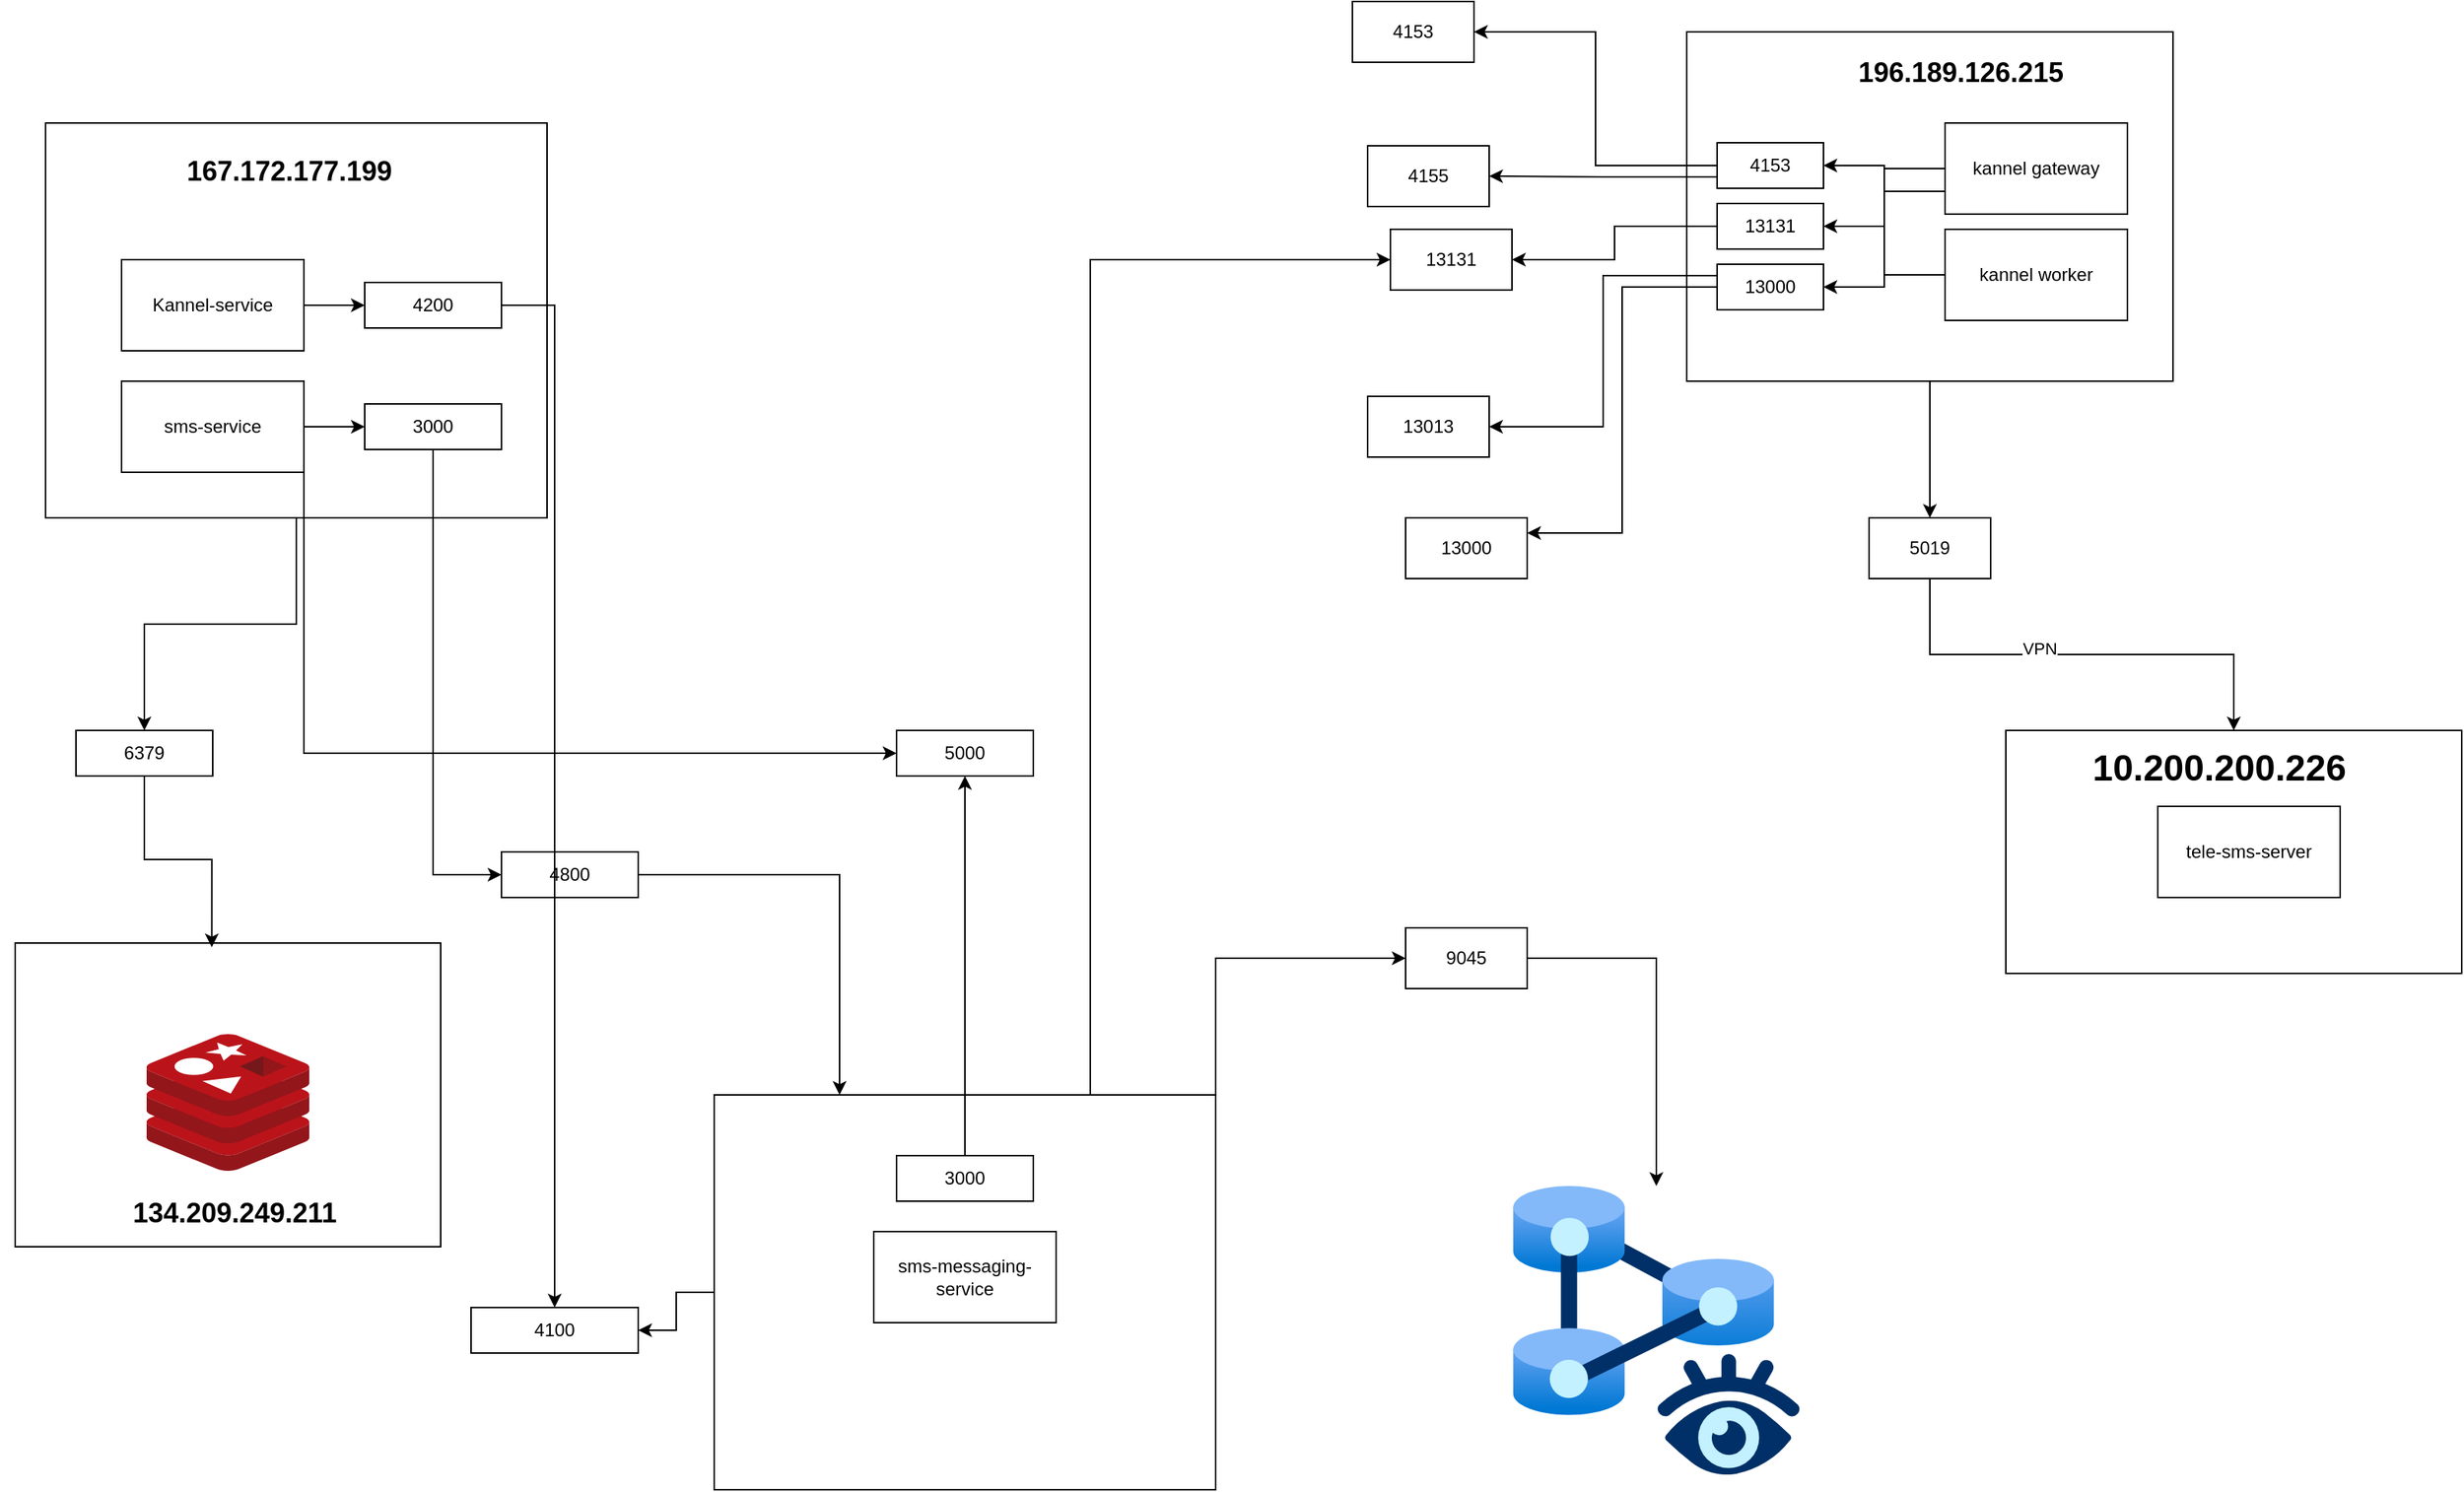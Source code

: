 <mxfile version="24.8.3">
  <diagram name="Page-1" id="TbZtthQ5-eUh3UXo095x">
    <mxGraphModel dx="3364" dy="1240" grid="1" gridSize="10" guides="1" tooltips="1" connect="1" arrows="1" fold="1" page="1" pageScale="1" pageWidth="850" pageHeight="1100" math="0" shadow="0">
      <root>
        <mxCell id="0" />
        <mxCell id="1" parent="0" />
        <mxCell id="Vjc0g-X-Gko_kS8MleXu-80" value="4153" style="rounded=0;whiteSpace=wrap;html=1;" vertex="1" parent="1">
          <mxGeometry x="120" y="570" width="80" height="40" as="geometry" />
        </mxCell>
        <mxCell id="Vjc0g-X-Gko_kS8MleXu-81" value="13131" style="rounded=0;whiteSpace=wrap;html=1;" vertex="1" parent="1">
          <mxGeometry x="145" y="720" width="80" height="40" as="geometry" />
        </mxCell>
        <mxCell id="Vjc0g-X-Gko_kS8MleXu-82" value="4155" style="rounded=0;whiteSpace=wrap;html=1;" vertex="1" parent="1">
          <mxGeometry x="130" y="665" width="80" height="40" as="geometry" />
        </mxCell>
        <mxCell id="Vjc0g-X-Gko_kS8MleXu-83" value="" style="group" vertex="1" connectable="0" parent="1">
          <mxGeometry x="340" y="590" width="320" height="230" as="geometry" />
        </mxCell>
        <mxCell id="Vjc0g-X-Gko_kS8MleXu-84" value="" style="rounded=0;whiteSpace=wrap;html=1;" vertex="1" parent="Vjc0g-X-Gko_kS8MleXu-83">
          <mxGeometry width="320" height="230" as="geometry" />
        </mxCell>
        <mxCell id="Vjc0g-X-Gko_kS8MleXu-85" style="edgeStyle=orthogonalEdgeStyle;rounded=0;orthogonalLoop=1;jettySize=auto;html=1;exitX=0;exitY=0.75;exitDx=0;exitDy=0;entryX=1;entryY=0.5;entryDx=0;entryDy=0;" edge="1" parent="Vjc0g-X-Gko_kS8MleXu-83" source="Vjc0g-X-Gko_kS8MleXu-87" target="Vjc0g-X-Gko_kS8MleXu-94">
          <mxGeometry relative="1" as="geometry" />
        </mxCell>
        <mxCell id="Vjc0g-X-Gko_kS8MleXu-86" style="edgeStyle=orthogonalEdgeStyle;rounded=0;orthogonalLoop=1;jettySize=auto;html=1;exitX=0;exitY=0.5;exitDx=0;exitDy=0;entryX=1;entryY=0.5;entryDx=0;entryDy=0;" edge="1" parent="Vjc0g-X-Gko_kS8MleXu-83" source="Vjc0g-X-Gko_kS8MleXu-87" target="Vjc0g-X-Gko_kS8MleXu-93">
          <mxGeometry relative="1" as="geometry" />
        </mxCell>
        <mxCell id="Vjc0g-X-Gko_kS8MleXu-87" value="kannel gateway" style="rounded=0;whiteSpace=wrap;html=1;" vertex="1" parent="Vjc0g-X-Gko_kS8MleXu-83">
          <mxGeometry x="170" y="60" width="120" height="60" as="geometry" />
        </mxCell>
        <mxCell id="Vjc0g-X-Gko_kS8MleXu-88" style="edgeStyle=orthogonalEdgeStyle;rounded=0;orthogonalLoop=1;jettySize=auto;html=1;entryX=1;entryY=0.5;entryDx=0;entryDy=0;" edge="1" parent="Vjc0g-X-Gko_kS8MleXu-83" source="Vjc0g-X-Gko_kS8MleXu-89" target="Vjc0g-X-Gko_kS8MleXu-92">
          <mxGeometry relative="1" as="geometry" />
        </mxCell>
        <mxCell id="Vjc0g-X-Gko_kS8MleXu-89" value="kannel worker" style="rounded=0;whiteSpace=wrap;html=1;" vertex="1" parent="Vjc0g-X-Gko_kS8MleXu-83">
          <mxGeometry x="170" y="130" width="120" height="60" as="geometry" />
        </mxCell>
        <mxCell id="Vjc0g-X-Gko_kS8MleXu-90" value="&lt;font style=&quot;font-size: 18px;&quot;&gt;196.189.126.215&lt;/font&gt;" style="text;strokeColor=none;fillColor=none;html=1;fontSize=24;fontStyle=1;verticalAlign=middle;align=center;" vertex="1" parent="Vjc0g-X-Gko_kS8MleXu-83">
          <mxGeometry x="130" y="10" width="100" height="30" as="geometry" />
        </mxCell>
        <mxCell id="Vjc0g-X-Gko_kS8MleXu-91" value="" style="group" vertex="1" connectable="0" parent="Vjc0g-X-Gko_kS8MleXu-83">
          <mxGeometry x="20" y="73" width="70" height="110" as="geometry" />
        </mxCell>
        <mxCell id="Vjc0g-X-Gko_kS8MleXu-92" value="4153" style="rounded=0;whiteSpace=wrap;html=1;" vertex="1" parent="Vjc0g-X-Gko_kS8MleXu-91">
          <mxGeometry width="70" height="30" as="geometry" />
        </mxCell>
        <mxCell id="Vjc0g-X-Gko_kS8MleXu-93" value="13131" style="rounded=0;whiteSpace=wrap;html=1;" vertex="1" parent="Vjc0g-X-Gko_kS8MleXu-91">
          <mxGeometry y="40" width="70" height="30" as="geometry" />
        </mxCell>
        <mxCell id="Vjc0g-X-Gko_kS8MleXu-94" value="13000" style="rounded=0;whiteSpace=wrap;html=1;" vertex="1" parent="Vjc0g-X-Gko_kS8MleXu-91">
          <mxGeometry y="80" width="70" height="30" as="geometry" />
        </mxCell>
        <mxCell id="Vjc0g-X-Gko_kS8MleXu-95" value="13000" style="rounded=0;whiteSpace=wrap;html=1;" vertex="1" parent="1">
          <mxGeometry x="155" y="910" width="80" height="40" as="geometry" />
        </mxCell>
        <mxCell id="Vjc0g-X-Gko_kS8MleXu-96" value="13013" style="rounded=0;whiteSpace=wrap;html=1;" vertex="1" parent="1">
          <mxGeometry x="130" y="830" width="80" height="40" as="geometry" />
        </mxCell>
        <mxCell id="Vjc0g-X-Gko_kS8MleXu-97" style="edgeStyle=orthogonalEdgeStyle;rounded=0;orthogonalLoop=1;jettySize=auto;html=1;entryX=1;entryY=0.5;entryDx=0;entryDy=0;" edge="1" parent="1" source="Vjc0g-X-Gko_kS8MleXu-92" target="Vjc0g-X-Gko_kS8MleXu-80">
          <mxGeometry relative="1" as="geometry">
            <mxPoint x="235" y="580" as="targetPoint" />
          </mxGeometry>
        </mxCell>
        <mxCell id="Vjc0g-X-Gko_kS8MleXu-98" style="edgeStyle=orthogonalEdgeStyle;rounded=0;orthogonalLoop=1;jettySize=auto;html=1;exitX=0;exitY=0.75;exitDx=0;exitDy=0;entryX=1;entryY=0.5;entryDx=0;entryDy=0;" edge="1" parent="1" source="Vjc0g-X-Gko_kS8MleXu-92" target="Vjc0g-X-Gko_kS8MleXu-82">
          <mxGeometry relative="1" as="geometry" />
        </mxCell>
        <mxCell id="Vjc0g-X-Gko_kS8MleXu-99" style="edgeStyle=orthogonalEdgeStyle;rounded=0;orthogonalLoop=1;jettySize=auto;html=1;entryX=1;entryY=0.25;entryDx=0;entryDy=0;" edge="1" parent="1" source="Vjc0g-X-Gko_kS8MleXu-94" target="Vjc0g-X-Gko_kS8MleXu-95">
          <mxGeometry relative="1" as="geometry" />
        </mxCell>
        <mxCell id="Vjc0g-X-Gko_kS8MleXu-100" style="edgeStyle=orthogonalEdgeStyle;rounded=0;orthogonalLoop=1;jettySize=auto;html=1;exitX=0;exitY=0.25;exitDx=0;exitDy=0;entryX=1;entryY=0.5;entryDx=0;entryDy=0;" edge="1" parent="1" source="Vjc0g-X-Gko_kS8MleXu-94" target="Vjc0g-X-Gko_kS8MleXu-96">
          <mxGeometry relative="1" as="geometry" />
        </mxCell>
        <mxCell id="Vjc0g-X-Gko_kS8MleXu-101" style="edgeStyle=orthogonalEdgeStyle;rounded=0;orthogonalLoop=1;jettySize=auto;html=1;exitX=0;exitY=0.5;exitDx=0;exitDy=0;" edge="1" parent="1" source="Vjc0g-X-Gko_kS8MleXu-93" target="Vjc0g-X-Gko_kS8MleXu-81">
          <mxGeometry relative="1" as="geometry" />
        </mxCell>
        <mxCell id="Vjc0g-X-Gko_kS8MleXu-102" value="5019" style="rounded=0;whiteSpace=wrap;html=1;" vertex="1" parent="1">
          <mxGeometry x="460" y="910" width="80" height="40" as="geometry" />
        </mxCell>
        <mxCell id="Vjc0g-X-Gko_kS8MleXu-103" style="edgeStyle=orthogonalEdgeStyle;rounded=0;orthogonalLoop=1;jettySize=auto;html=1;exitX=0.5;exitY=1;exitDx=0;exitDy=0;entryX=0.5;entryY=0;entryDx=0;entryDy=0;" edge="1" parent="1" source="Vjc0g-X-Gko_kS8MleXu-84" target="Vjc0g-X-Gko_kS8MleXu-102">
          <mxGeometry relative="1" as="geometry" />
        </mxCell>
        <mxCell id="Vjc0g-X-Gko_kS8MleXu-118" style="edgeStyle=orthogonalEdgeStyle;rounded=0;orthogonalLoop=1;jettySize=auto;html=1;exitX=0.5;exitY=1;exitDx=0;exitDy=0;entryX=0.5;entryY=0;entryDx=0;entryDy=0;" edge="1" parent="1" source="Vjc0g-X-Gko_kS8MleXu-104" target="Vjc0g-X-Gko_kS8MleXu-117">
          <mxGeometry relative="1" as="geometry" />
        </mxCell>
        <mxCell id="Vjc0g-X-Gko_kS8MleXu-107" value="" style="group" vertex="1" connectable="0" parent="1">
          <mxGeometry x="550" y="1050" width="300" height="160" as="geometry" />
        </mxCell>
        <mxCell id="Vjc0g-X-Gko_kS8MleXu-108" value="" style="rounded=0;whiteSpace=wrap;html=1;" vertex="1" parent="Vjc0g-X-Gko_kS8MleXu-107">
          <mxGeometry width="300" height="160" as="geometry" />
        </mxCell>
        <mxCell id="Vjc0g-X-Gko_kS8MleXu-109" value="10.200.200.226" style="text;strokeColor=none;fillColor=none;html=1;fontSize=24;fontStyle=1;verticalAlign=middle;align=center;" vertex="1" parent="Vjc0g-X-Gko_kS8MleXu-107">
          <mxGeometry x="90" y="10" width="100" height="30" as="geometry" />
        </mxCell>
        <mxCell id="Vjc0g-X-Gko_kS8MleXu-110" value="tele-sms-server" style="rounded=0;whiteSpace=wrap;html=1;" vertex="1" parent="Vjc0g-X-Gko_kS8MleXu-107">
          <mxGeometry x="100" y="50" width="120" height="60" as="geometry" />
        </mxCell>
        <mxCell id="Vjc0g-X-Gko_kS8MleXu-111" style="edgeStyle=orthogonalEdgeStyle;rounded=0;orthogonalLoop=1;jettySize=auto;html=1;exitX=0.5;exitY=1;exitDx=0;exitDy=0;entryX=0.5;entryY=0;entryDx=0;entryDy=0;" edge="1" parent="1" source="Vjc0g-X-Gko_kS8MleXu-102" target="Vjc0g-X-Gko_kS8MleXu-108">
          <mxGeometry relative="1" as="geometry" />
        </mxCell>
        <mxCell id="Vjc0g-X-Gko_kS8MleXu-112" value="VPN" style="edgeLabel;html=1;align=center;verticalAlign=middle;resizable=0;points=[];" vertex="1" connectable="0" parent="Vjc0g-X-Gko_kS8MleXu-111">
          <mxGeometry x="-0.191" y="4" relative="1" as="geometry">
            <mxPoint as="offset" />
          </mxGeometry>
        </mxCell>
        <mxCell id="Vjc0g-X-Gko_kS8MleXu-115" value="" style="group" vertex="1" connectable="0" parent="1">
          <mxGeometry x="-770" y="1190" width="437.14" height="200" as="geometry" />
        </mxCell>
        <mxCell id="Vjc0g-X-Gko_kS8MleXu-122" value="" style="group" vertex="1" connectable="0" parent="Vjc0g-X-Gko_kS8MleXu-115">
          <mxGeometry x="10" width="280" height="200" as="geometry" />
        </mxCell>
        <mxCell id="Vjc0g-X-Gko_kS8MleXu-114" value="" style="rounded=0;whiteSpace=wrap;html=1;" vertex="1" parent="Vjc0g-X-Gko_kS8MleXu-122">
          <mxGeometry width="280" height="200" as="geometry" />
        </mxCell>
        <mxCell id="Vjc0g-X-Gko_kS8MleXu-113" value="" style="image;sketch=0;aspect=fixed;html=1;points=[];align=center;fontSize=12;image=img/lib/mscae/Cache_Redis_Product.svg;" vertex="1" parent="Vjc0g-X-Gko_kS8MleXu-122">
          <mxGeometry x="86.43" y="60" width="107.14" height="90" as="geometry" />
        </mxCell>
        <mxCell id="Vjc0g-X-Gko_kS8MleXu-116" value="&lt;font style=&quot;font-size: 18px;&quot;&gt;134.209.249.211&lt;/font&gt;" style="text;strokeColor=none;fillColor=none;html=1;fontSize=24;fontStyle=1;verticalAlign=middle;align=center;" vertex="1" parent="Vjc0g-X-Gko_kS8MleXu-122">
          <mxGeometry x="93.57" y="156" width="100" height="40" as="geometry" />
        </mxCell>
        <mxCell id="Vjc0g-X-Gko_kS8MleXu-117" value="6379" style="rounded=0;whiteSpace=wrap;html=1;" vertex="1" parent="1">
          <mxGeometry x="-720" y="1050" width="90" height="30" as="geometry" />
        </mxCell>
        <mxCell id="Vjc0g-X-Gko_kS8MleXu-119" style="edgeStyle=orthogonalEdgeStyle;rounded=0;orthogonalLoop=1;jettySize=auto;html=1;exitX=0.5;exitY=1;exitDx=0;exitDy=0;entryX=0.462;entryY=0.014;entryDx=0;entryDy=0;entryPerimeter=0;" edge="1" parent="1" source="Vjc0g-X-Gko_kS8MleXu-117" target="Vjc0g-X-Gko_kS8MleXu-114">
          <mxGeometry relative="1" as="geometry" />
        </mxCell>
        <mxCell id="Vjc0g-X-Gko_kS8MleXu-120" value="" style="group" vertex="1" connectable="0" parent="1">
          <mxGeometry x="-740" y="650" width="330" height="260" as="geometry" />
        </mxCell>
        <mxCell id="Vjc0g-X-Gko_kS8MleXu-147" value="" style="group" vertex="1" connectable="0" parent="Vjc0g-X-Gko_kS8MleXu-120">
          <mxGeometry width="330" height="260" as="geometry" />
        </mxCell>
        <mxCell id="Vjc0g-X-Gko_kS8MleXu-104" value="" style="rounded=0;whiteSpace=wrap;html=1;" vertex="1" parent="Vjc0g-X-Gko_kS8MleXu-147">
          <mxGeometry width="330" height="260" as="geometry" />
        </mxCell>
        <mxCell id="Vjc0g-X-Gko_kS8MleXu-105" value="&lt;font style=&quot;font-size: 18px;&quot;&gt;167.172.177.199&lt;/font&gt;" style="text;strokeColor=none;fillColor=none;html=1;fontSize=24;fontStyle=1;verticalAlign=middle;align=center;" vertex="1" parent="Vjc0g-X-Gko_kS8MleXu-147">
          <mxGeometry x="110" y="10" width="100" height="40" as="geometry" />
        </mxCell>
        <mxCell id="Vjc0g-X-Gko_kS8MleXu-155" style="edgeStyle=orthogonalEdgeStyle;rounded=0;orthogonalLoop=1;jettySize=auto;html=1;exitX=1;exitY=0.5;exitDx=0;exitDy=0;entryX=0;entryY=0.5;entryDx=0;entryDy=0;" edge="1" parent="Vjc0g-X-Gko_kS8MleXu-147" source="Vjc0g-X-Gko_kS8MleXu-106" target="Vjc0g-X-Gko_kS8MleXu-153">
          <mxGeometry relative="1" as="geometry" />
        </mxCell>
        <mxCell id="Vjc0g-X-Gko_kS8MleXu-106" value="Kannel-service" style="rounded=0;whiteSpace=wrap;html=1;" vertex="1" parent="Vjc0g-X-Gko_kS8MleXu-147">
          <mxGeometry x="50" y="90" width="120" height="60" as="geometry" />
        </mxCell>
        <mxCell id="Vjc0g-X-Gko_kS8MleXu-152" style="edgeStyle=orthogonalEdgeStyle;rounded=0;orthogonalLoop=1;jettySize=auto;html=1;exitX=1;exitY=0.5;exitDx=0;exitDy=0;entryX=0;entryY=0.5;entryDx=0;entryDy=0;" edge="1" parent="Vjc0g-X-Gko_kS8MleXu-147" source="Vjc0g-X-Gko_kS8MleXu-146" target="Vjc0g-X-Gko_kS8MleXu-148">
          <mxGeometry relative="1" as="geometry" />
        </mxCell>
        <mxCell id="Vjc0g-X-Gko_kS8MleXu-146" value="sms-service" style="rounded=0;whiteSpace=wrap;html=1;" vertex="1" parent="Vjc0g-X-Gko_kS8MleXu-147">
          <mxGeometry x="50" y="170" width="120" height="60" as="geometry" />
        </mxCell>
        <mxCell id="Vjc0g-X-Gko_kS8MleXu-148" value="3000" style="rounded=0;whiteSpace=wrap;html=1;" vertex="1" parent="Vjc0g-X-Gko_kS8MleXu-147">
          <mxGeometry x="210" y="185" width="90" height="30" as="geometry" />
        </mxCell>
        <mxCell id="Vjc0g-X-Gko_kS8MleXu-153" value="4200" style="rounded=0;whiteSpace=wrap;html=1;" vertex="1" parent="Vjc0g-X-Gko_kS8MleXu-147">
          <mxGeometry x="210" y="105" width="90" height="30" as="geometry" />
        </mxCell>
        <mxCell id="Vjc0g-X-Gko_kS8MleXu-123" value="" style="group" vertex="1" connectable="0" parent="1">
          <mxGeometry x="-300" y="1290" width="330" height="260" as="geometry" />
        </mxCell>
        <mxCell id="Vjc0g-X-Gko_kS8MleXu-132" value="" style="group" vertex="1" connectable="0" parent="Vjc0g-X-Gko_kS8MleXu-123">
          <mxGeometry width="330" height="260" as="geometry" />
        </mxCell>
        <mxCell id="Vjc0g-X-Gko_kS8MleXu-124" value="" style="rounded=0;whiteSpace=wrap;html=1;" vertex="1" parent="Vjc0g-X-Gko_kS8MleXu-132">
          <mxGeometry width="330" height="260" as="geometry" />
        </mxCell>
        <mxCell id="Vjc0g-X-Gko_kS8MleXu-126" value="sms-messaging-service" style="rounded=0;whiteSpace=wrap;html=1;" vertex="1" parent="Vjc0g-X-Gko_kS8MleXu-132">
          <mxGeometry x="105" y="90" width="120" height="60" as="geometry" />
        </mxCell>
        <mxCell id="Vjc0g-X-Gko_kS8MleXu-127" value="3000" style="rounded=0;whiteSpace=wrap;html=1;" vertex="1" parent="Vjc0g-X-Gko_kS8MleXu-132">
          <mxGeometry x="120" y="40" width="90" height="30" as="geometry" />
        </mxCell>
        <mxCell id="Vjc0g-X-Gko_kS8MleXu-128" value="5000" style="rounded=0;whiteSpace=wrap;html=1;" vertex="1" parent="1">
          <mxGeometry x="-180" y="1050" width="90" height="30" as="geometry" />
        </mxCell>
        <mxCell id="Vjc0g-X-Gko_kS8MleXu-129" style="edgeStyle=orthogonalEdgeStyle;rounded=0;orthogonalLoop=1;jettySize=auto;html=1;" edge="1" parent="1" source="Vjc0g-X-Gko_kS8MleXu-127" target="Vjc0g-X-Gko_kS8MleXu-128">
          <mxGeometry relative="1" as="geometry" />
        </mxCell>
        <mxCell id="Vjc0g-X-Gko_kS8MleXu-130" style="edgeStyle=orthogonalEdgeStyle;rounded=0;orthogonalLoop=1;jettySize=auto;html=1;exitX=1;exitY=1;exitDx=0;exitDy=0;entryX=0;entryY=0.5;entryDx=0;entryDy=0;" edge="1" parent="1" source="Vjc0g-X-Gko_kS8MleXu-146" target="Vjc0g-X-Gko_kS8MleXu-128">
          <mxGeometry relative="1" as="geometry" />
        </mxCell>
        <mxCell id="Vjc0g-X-Gko_kS8MleXu-134" value="" style="image;aspect=fixed;html=1;points=[];align=center;fontSize=12;image=img/lib/azure2/other/Managed_Instance_Apache_Cassandra.svg;" vertex="1" parent="1">
          <mxGeometry x="225" y="1350" width="190" height="190" as="geometry" />
        </mxCell>
        <mxCell id="Vjc0g-X-Gko_kS8MleXu-143" style="edgeStyle=orthogonalEdgeStyle;rounded=0;orthogonalLoop=1;jettySize=auto;html=1;exitX=1;exitY=0.5;exitDx=0;exitDy=0;" edge="1" parent="1" source="Vjc0g-X-Gko_kS8MleXu-141" target="Vjc0g-X-Gko_kS8MleXu-134">
          <mxGeometry relative="1" as="geometry" />
        </mxCell>
        <mxCell id="Vjc0g-X-Gko_kS8MleXu-141" value="9045" style="rounded=0;whiteSpace=wrap;html=1;" vertex="1" parent="1">
          <mxGeometry x="155" y="1180" width="80" height="40" as="geometry" />
        </mxCell>
        <mxCell id="Vjc0g-X-Gko_kS8MleXu-142" style="edgeStyle=orthogonalEdgeStyle;rounded=0;orthogonalLoop=1;jettySize=auto;html=1;exitX=1;exitY=0;exitDx=0;exitDy=0;entryX=0;entryY=0.5;entryDx=0;entryDy=0;" edge="1" parent="1" source="Vjc0g-X-Gko_kS8MleXu-124" target="Vjc0g-X-Gko_kS8MleXu-141">
          <mxGeometry relative="1" as="geometry" />
        </mxCell>
        <mxCell id="Vjc0g-X-Gko_kS8MleXu-144" style="edgeStyle=orthogonalEdgeStyle;rounded=0;orthogonalLoop=1;jettySize=auto;html=1;exitX=0.75;exitY=0;exitDx=0;exitDy=0;entryX=0;entryY=0.5;entryDx=0;entryDy=0;" edge="1" parent="1" source="Vjc0g-X-Gko_kS8MleXu-124" target="Vjc0g-X-Gko_kS8MleXu-81">
          <mxGeometry relative="1" as="geometry" />
        </mxCell>
        <mxCell id="Vjc0g-X-Gko_kS8MleXu-151" style="edgeStyle=orthogonalEdgeStyle;rounded=0;orthogonalLoop=1;jettySize=auto;html=1;entryX=0.25;entryY=0;entryDx=0;entryDy=0;" edge="1" parent="1" source="Vjc0g-X-Gko_kS8MleXu-145" target="Vjc0g-X-Gko_kS8MleXu-124">
          <mxGeometry relative="1" as="geometry" />
        </mxCell>
        <mxCell id="Vjc0g-X-Gko_kS8MleXu-145" value="4800" style="rounded=0;whiteSpace=wrap;html=1;" vertex="1" parent="1">
          <mxGeometry x="-440" y="1130" width="90" height="30" as="geometry" />
        </mxCell>
        <mxCell id="Vjc0g-X-Gko_kS8MleXu-149" style="edgeStyle=orthogonalEdgeStyle;rounded=0;orthogonalLoop=1;jettySize=auto;html=1;entryX=0;entryY=0.5;entryDx=0;entryDy=0;" edge="1" parent="1" source="Vjc0g-X-Gko_kS8MleXu-148" target="Vjc0g-X-Gko_kS8MleXu-145">
          <mxGeometry relative="1" as="geometry" />
        </mxCell>
        <mxCell id="Vjc0g-X-Gko_kS8MleXu-154" value="4100" style="rounded=0;whiteSpace=wrap;html=1;" vertex="1" parent="1">
          <mxGeometry x="-460" y="1430" width="110" height="30" as="geometry" />
        </mxCell>
        <mxCell id="Vjc0g-X-Gko_kS8MleXu-156" style="edgeStyle=orthogonalEdgeStyle;rounded=0;orthogonalLoop=1;jettySize=auto;html=1;exitX=1;exitY=0.5;exitDx=0;exitDy=0;entryX=0.5;entryY=0;entryDx=0;entryDy=0;" edge="1" parent="1" source="Vjc0g-X-Gko_kS8MleXu-153" target="Vjc0g-X-Gko_kS8MleXu-154">
          <mxGeometry relative="1" as="geometry" />
        </mxCell>
        <mxCell id="Vjc0g-X-Gko_kS8MleXu-157" style="edgeStyle=orthogonalEdgeStyle;rounded=0;orthogonalLoop=1;jettySize=auto;html=1;exitX=0;exitY=0.5;exitDx=0;exitDy=0;entryX=1;entryY=0.5;entryDx=0;entryDy=0;" edge="1" parent="1" source="Vjc0g-X-Gko_kS8MleXu-124" target="Vjc0g-X-Gko_kS8MleXu-154">
          <mxGeometry relative="1" as="geometry" />
        </mxCell>
      </root>
    </mxGraphModel>
  </diagram>
</mxfile>
